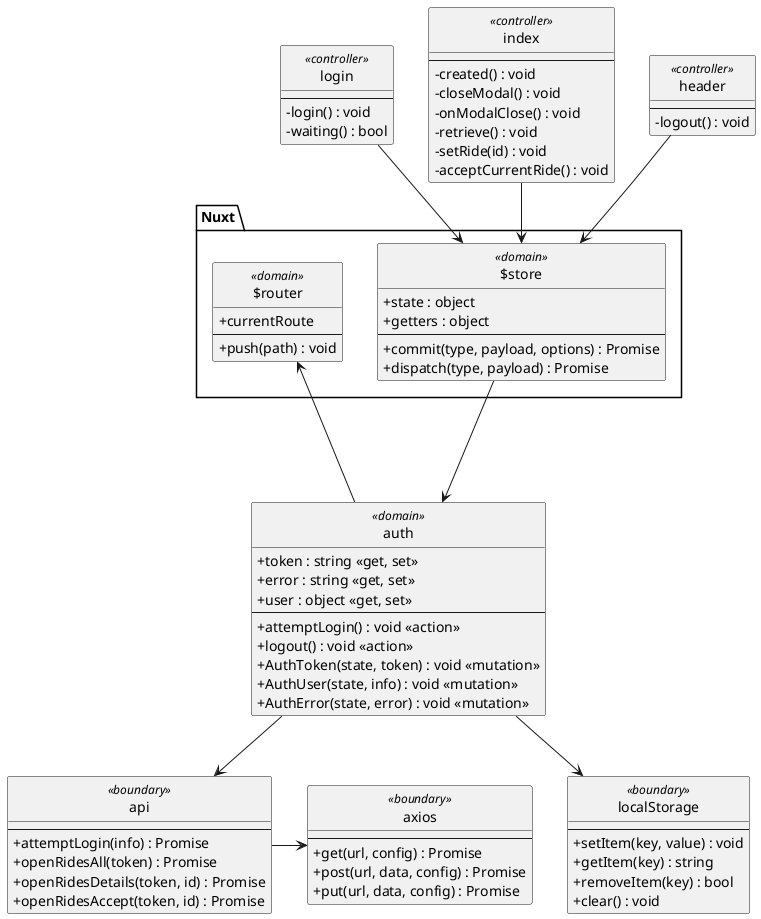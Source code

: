 @startuml

skinparam shadowing false
skinparam classAttributeIconSize 0
skinparam monochrome true
skinparam background white
skinparam style strictuml

package Nuxt {
    class $router <<domain>> {
        + currentRoute
        --
        + push(path) : void
    }

    class $store <<domain>> {
        + state : object
        + getters : object
        --
        + commit(type, payload, options) : Promise
        + dispatch(type, payload) : Promise
    }
}

class login <<controller>> {
    --
    - login() : void
    - waiting() : bool
}
login-->$store

class index <<controller>> {
    --
    - created() : void
    - closeModal() : void
    - onModalClose() : void
    - retrieve() : void
    - setRide(id) : void
    - acceptCurrentRide() : void
}
index-->$store

class header <<controller>> {
    --
    - logout() : void
}
header-->$store

class auth <<domain>> {
    + token : string <<get, set>>
    + error : string <<get, set>>
    + user : object <<get, set>>
    --
    + attemptLogin() : void <<action>>
    + logout() : void <<action>>
    + AuthToken(state, token) : void <<mutation>>
    + AuthUser(state, info) : void <<mutation>>
    + AuthError(state, error) : void <<mutation>>
}
$store ---> auth
auth --> $router

class api <<boundary>> {
    --
    + attemptLogin(info) : Promise
    + openRidesAll(token) : Promise
    + openRidesDetails(token, id) : Promise
    + openRidesAccept(token, id) : Promise
}
auth --> api

class localStorage <<boundary>> {
    --
    + setItem(key, value) : void
    + getItem(key) : string
    + removeItem(key) : bool
    + clear() : void
}
auth --> localStorage

class axios <<boundary>> {
    --
    + get(url, config) : Promise
    + post(url, data, config) : Promise
    + put(url, data, config) : Promise
}
api -> axios

@enduml
